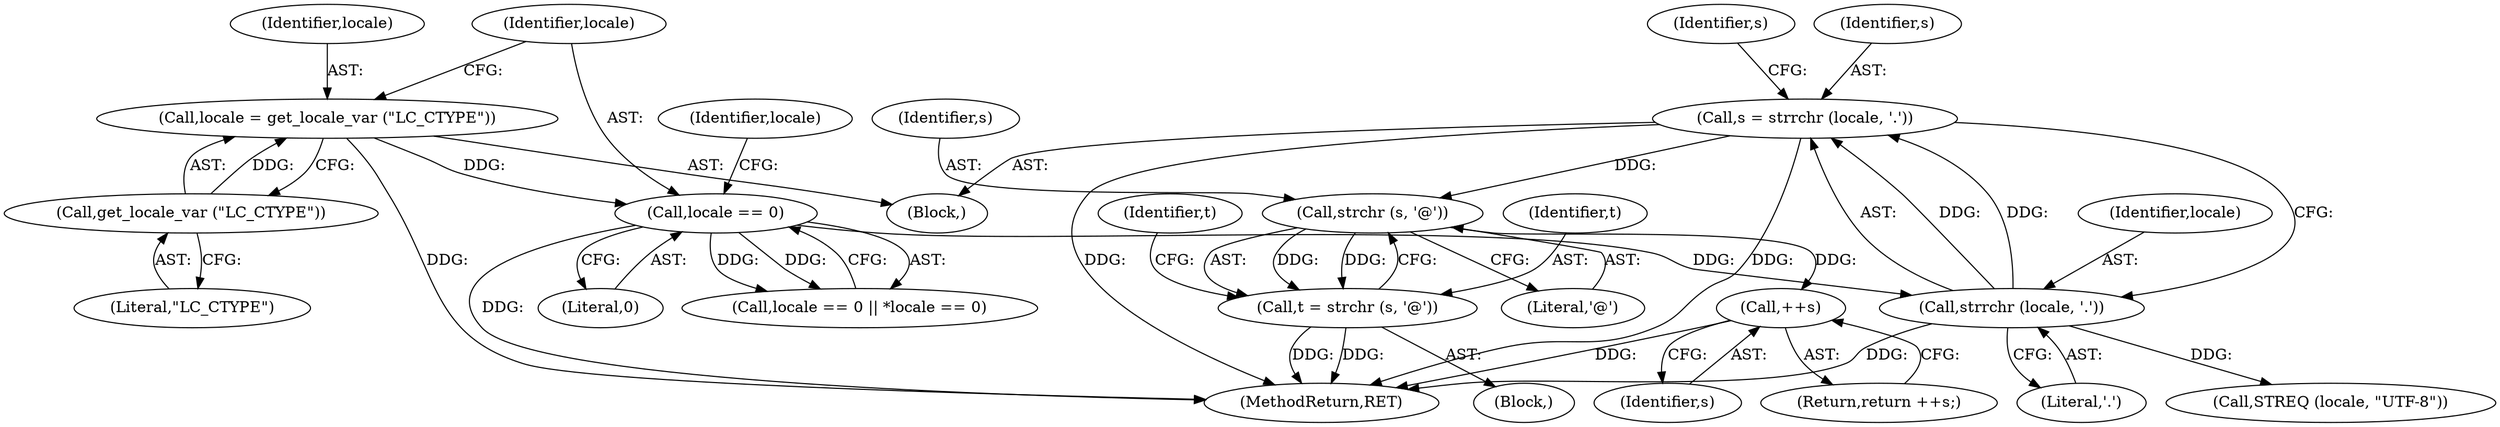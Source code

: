 digraph "1_savannah_863d31ae775d56b785dc5b0105b6d251515d81d5_0@API" {
"1000131" [label="(Call,strchr (s, '@'))"];
"1000121" [label="(Call,s = strrchr (locale, '.'))"];
"1000123" [label="(Call,strrchr (locale, '.'))"];
"1000112" [label="(Call,locale == 0)"];
"1000106" [label="(Call,locale = get_locale_var (\"LC_CTYPE\"))"];
"1000108" [label="(Call,get_locale_var (\"LC_CTYPE\"))"];
"1000129" [label="(Call,t = strchr (s, '@'))"];
"1000141" [label="(Call,++s)"];
"1000142" [label="(Identifier,s)"];
"1000130" [label="(Identifier,t)"];
"1000129" [label="(Call,t = strchr (s, '@'))"];
"1000111" [label="(Call,locale == 0 || *locale == 0)"];
"1000113" [label="(Identifier,locale)"];
"1000114" [label="(Literal,0)"];
"1000106" [label="(Call,locale = get_locale_var (\"LC_CTYPE\"))"];
"1000132" [label="(Identifier,s)"];
"1000125" [label="(Literal,'.')"];
"1000108" [label="(Call,get_locale_var (\"LC_CTYPE\"))"];
"1000122" [label="(Identifier,s)"];
"1000140" [label="(Return,return ++s;)"];
"1000117" [label="(Identifier,locale)"];
"1000141" [label="(Call,++s)"];
"1000135" [label="(Identifier,t)"];
"1000123" [label="(Call,strrchr (locale, '.'))"];
"1000124" [label="(Identifier,locale)"];
"1000128" [label="(Block,)"];
"1000133" [label="(Literal,'@')"];
"1000107" [label="(Identifier,locale)"];
"1000109" [label="(Literal,\"LC_CTYPE\")"];
"1000127" [label="(Identifier,s)"];
"1000131" [label="(Call,strchr (s, '@'))"];
"1000112" [label="(Call,locale == 0)"];
"1000121" [label="(Call,s = strrchr (locale, '.'))"];
"1000101" [label="(Block,)"];
"1000153" [label="(MethodReturn,RET)"];
"1000145" [label="(Call,STREQ (locale, \"UTF-8\"))"];
"1000131" -> "1000129"  [label="AST: "];
"1000131" -> "1000133"  [label="CFG: "];
"1000132" -> "1000131"  [label="AST: "];
"1000133" -> "1000131"  [label="AST: "];
"1000129" -> "1000131"  [label="CFG: "];
"1000131" -> "1000129"  [label="DDG: "];
"1000131" -> "1000129"  [label="DDG: "];
"1000121" -> "1000131"  [label="DDG: "];
"1000131" -> "1000141"  [label="DDG: "];
"1000121" -> "1000101"  [label="AST: "];
"1000121" -> "1000123"  [label="CFG: "];
"1000122" -> "1000121"  [label="AST: "];
"1000123" -> "1000121"  [label="AST: "];
"1000127" -> "1000121"  [label="CFG: "];
"1000121" -> "1000153"  [label="DDG: "];
"1000121" -> "1000153"  [label="DDG: "];
"1000123" -> "1000121"  [label="DDG: "];
"1000123" -> "1000121"  [label="DDG: "];
"1000123" -> "1000125"  [label="CFG: "];
"1000124" -> "1000123"  [label="AST: "];
"1000125" -> "1000123"  [label="AST: "];
"1000123" -> "1000153"  [label="DDG: "];
"1000112" -> "1000123"  [label="DDG: "];
"1000123" -> "1000145"  [label="DDG: "];
"1000112" -> "1000111"  [label="AST: "];
"1000112" -> "1000114"  [label="CFG: "];
"1000113" -> "1000112"  [label="AST: "];
"1000114" -> "1000112"  [label="AST: "];
"1000117" -> "1000112"  [label="CFG: "];
"1000111" -> "1000112"  [label="CFG: "];
"1000112" -> "1000153"  [label="DDG: "];
"1000112" -> "1000111"  [label="DDG: "];
"1000112" -> "1000111"  [label="DDG: "];
"1000106" -> "1000112"  [label="DDG: "];
"1000106" -> "1000101"  [label="AST: "];
"1000106" -> "1000108"  [label="CFG: "];
"1000107" -> "1000106"  [label="AST: "];
"1000108" -> "1000106"  [label="AST: "];
"1000113" -> "1000106"  [label="CFG: "];
"1000106" -> "1000153"  [label="DDG: "];
"1000108" -> "1000106"  [label="DDG: "];
"1000108" -> "1000109"  [label="CFG: "];
"1000109" -> "1000108"  [label="AST: "];
"1000129" -> "1000128"  [label="AST: "];
"1000130" -> "1000129"  [label="AST: "];
"1000135" -> "1000129"  [label="CFG: "];
"1000129" -> "1000153"  [label="DDG: "];
"1000129" -> "1000153"  [label="DDG: "];
"1000141" -> "1000140"  [label="AST: "];
"1000141" -> "1000142"  [label="CFG: "];
"1000142" -> "1000141"  [label="AST: "];
"1000140" -> "1000141"  [label="CFG: "];
"1000141" -> "1000153"  [label="DDG: "];
}
